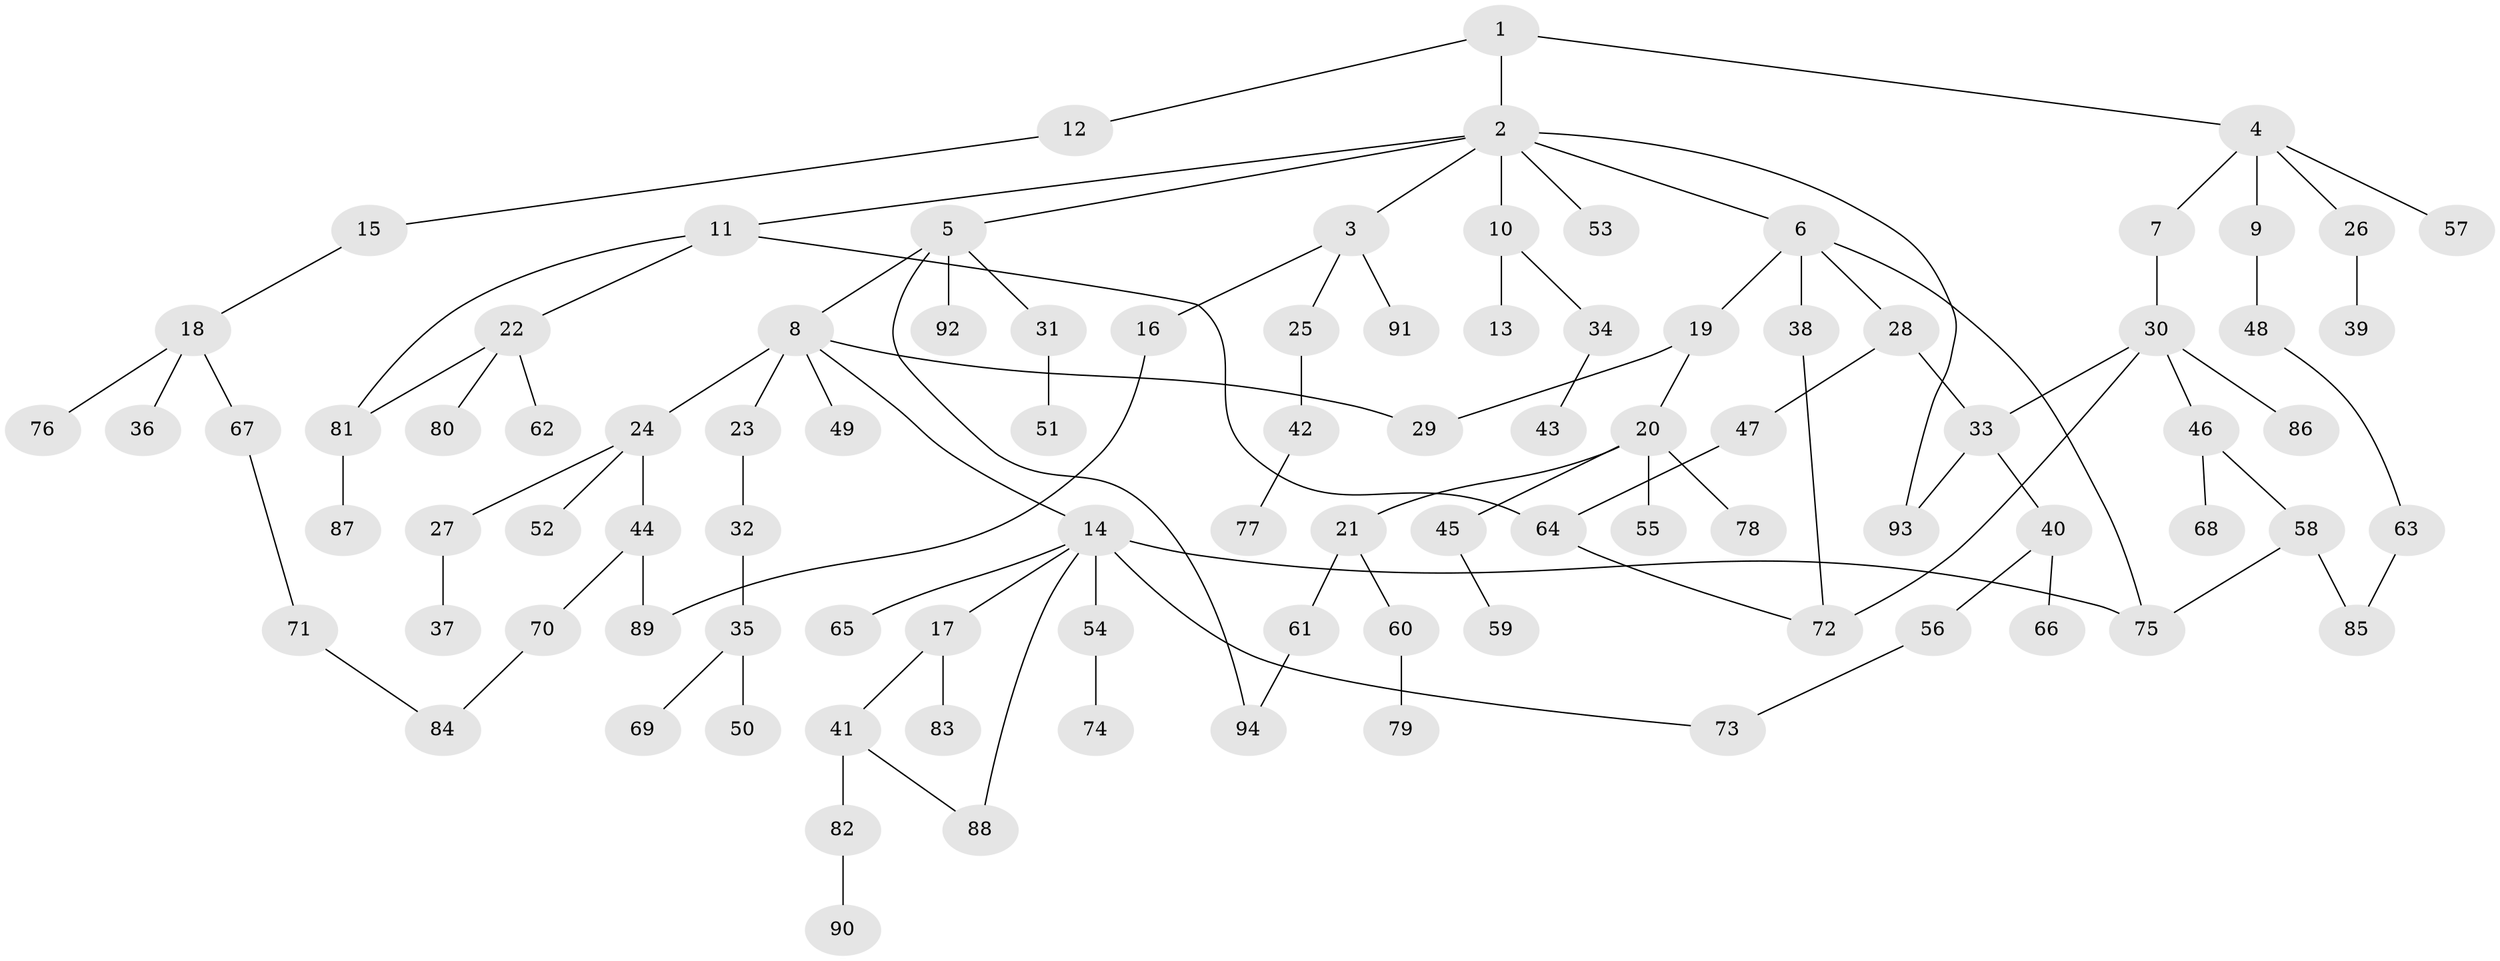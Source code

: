 // Generated by graph-tools (version 1.1) at 2025/00/03/09/25 03:00:59]
// undirected, 94 vertices, 108 edges
graph export_dot {
graph [start="1"]
  node [color=gray90,style=filled];
  1;
  2;
  3;
  4;
  5;
  6;
  7;
  8;
  9;
  10;
  11;
  12;
  13;
  14;
  15;
  16;
  17;
  18;
  19;
  20;
  21;
  22;
  23;
  24;
  25;
  26;
  27;
  28;
  29;
  30;
  31;
  32;
  33;
  34;
  35;
  36;
  37;
  38;
  39;
  40;
  41;
  42;
  43;
  44;
  45;
  46;
  47;
  48;
  49;
  50;
  51;
  52;
  53;
  54;
  55;
  56;
  57;
  58;
  59;
  60;
  61;
  62;
  63;
  64;
  65;
  66;
  67;
  68;
  69;
  70;
  71;
  72;
  73;
  74;
  75;
  76;
  77;
  78;
  79;
  80;
  81;
  82;
  83;
  84;
  85;
  86;
  87;
  88;
  89;
  90;
  91;
  92;
  93;
  94;
  1 -- 2;
  1 -- 4;
  1 -- 12;
  2 -- 3;
  2 -- 5;
  2 -- 6;
  2 -- 10;
  2 -- 11;
  2 -- 53;
  2 -- 93;
  3 -- 16;
  3 -- 25;
  3 -- 91;
  4 -- 7;
  4 -- 9;
  4 -- 26;
  4 -- 57;
  5 -- 8;
  5 -- 31;
  5 -- 92;
  5 -- 94;
  6 -- 19;
  6 -- 28;
  6 -- 38;
  6 -- 75;
  7 -- 30;
  8 -- 14;
  8 -- 23;
  8 -- 24;
  8 -- 49;
  8 -- 29;
  9 -- 48;
  10 -- 13;
  10 -- 34;
  11 -- 22;
  11 -- 81;
  11 -- 64;
  12 -- 15;
  14 -- 17;
  14 -- 54;
  14 -- 65;
  14 -- 73;
  14 -- 75;
  14 -- 88;
  15 -- 18;
  16 -- 89;
  17 -- 41;
  17 -- 83;
  18 -- 36;
  18 -- 67;
  18 -- 76;
  19 -- 20;
  19 -- 29;
  20 -- 21;
  20 -- 45;
  20 -- 55;
  20 -- 78;
  21 -- 60;
  21 -- 61;
  22 -- 62;
  22 -- 80;
  22 -- 81;
  23 -- 32;
  24 -- 27;
  24 -- 44;
  24 -- 52;
  25 -- 42;
  26 -- 39;
  27 -- 37;
  28 -- 33;
  28 -- 47;
  30 -- 46;
  30 -- 86;
  30 -- 33;
  30 -- 72;
  31 -- 51;
  32 -- 35;
  33 -- 40;
  33 -- 93;
  34 -- 43;
  35 -- 50;
  35 -- 69;
  38 -- 72;
  40 -- 56;
  40 -- 66;
  41 -- 82;
  41 -- 88;
  42 -- 77;
  44 -- 70;
  44 -- 89;
  45 -- 59;
  46 -- 58;
  46 -- 68;
  47 -- 64;
  48 -- 63;
  54 -- 74;
  56 -- 73;
  58 -- 85;
  58 -- 75;
  60 -- 79;
  61 -- 94;
  63 -- 85;
  64 -- 72;
  67 -- 71;
  70 -- 84;
  71 -- 84;
  81 -- 87;
  82 -- 90;
}
